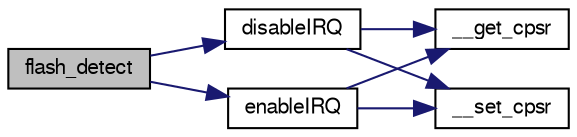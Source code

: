 digraph "flash_detect"
{
  edge [fontname="FreeSans",fontsize="10",labelfontname="FreeSans",labelfontsize="10"];
  node [fontname="FreeSans",fontsize="10",shape=record];
  rankdir="LR";
  Node1 [label="flash_detect",height=0.2,width=0.4,color="black", fillcolor="grey75", style="filled", fontcolor="black"];
  Node1 -> Node2 [color="midnightblue",fontsize="10",style="solid",fontname="FreeSans"];
  Node2 [label="disableIRQ",height=0.2,width=0.4,color="black", fillcolor="white", style="filled",URL="$armVIC_8c.html#a495b577a0ad5c4dc620339b2edff1ac5"];
  Node2 -> Node3 [color="midnightblue",fontsize="10",style="solid",fontname="FreeSans"];
  Node3 [label="__get_cpsr",height=0.2,width=0.4,color="black", fillcolor="white", style="filled",URL="$armVIC_8c.html#a07a90dd2662e1a51c45600eccd2661c4"];
  Node2 -> Node4 [color="midnightblue",fontsize="10",style="solid",fontname="FreeSans"];
  Node4 [label="__set_cpsr",height=0.2,width=0.4,color="black", fillcolor="white", style="filled",URL="$armVIC_8c.html#a2695574f2b9c353bb88ce1239a0ab9ec"];
  Node1 -> Node5 [color="midnightblue",fontsize="10",style="solid",fontname="FreeSans"];
  Node5 [label="enableIRQ",height=0.2,width=0.4,color="black", fillcolor="white", style="filled",URL="$armVIC_8c.html#adf9d98445ae51a2278cbe9e719f579f1"];
  Node5 -> Node3 [color="midnightblue",fontsize="10",style="solid",fontname="FreeSans"];
  Node5 -> Node4 [color="midnightblue",fontsize="10",style="solid",fontname="FreeSans"];
}
